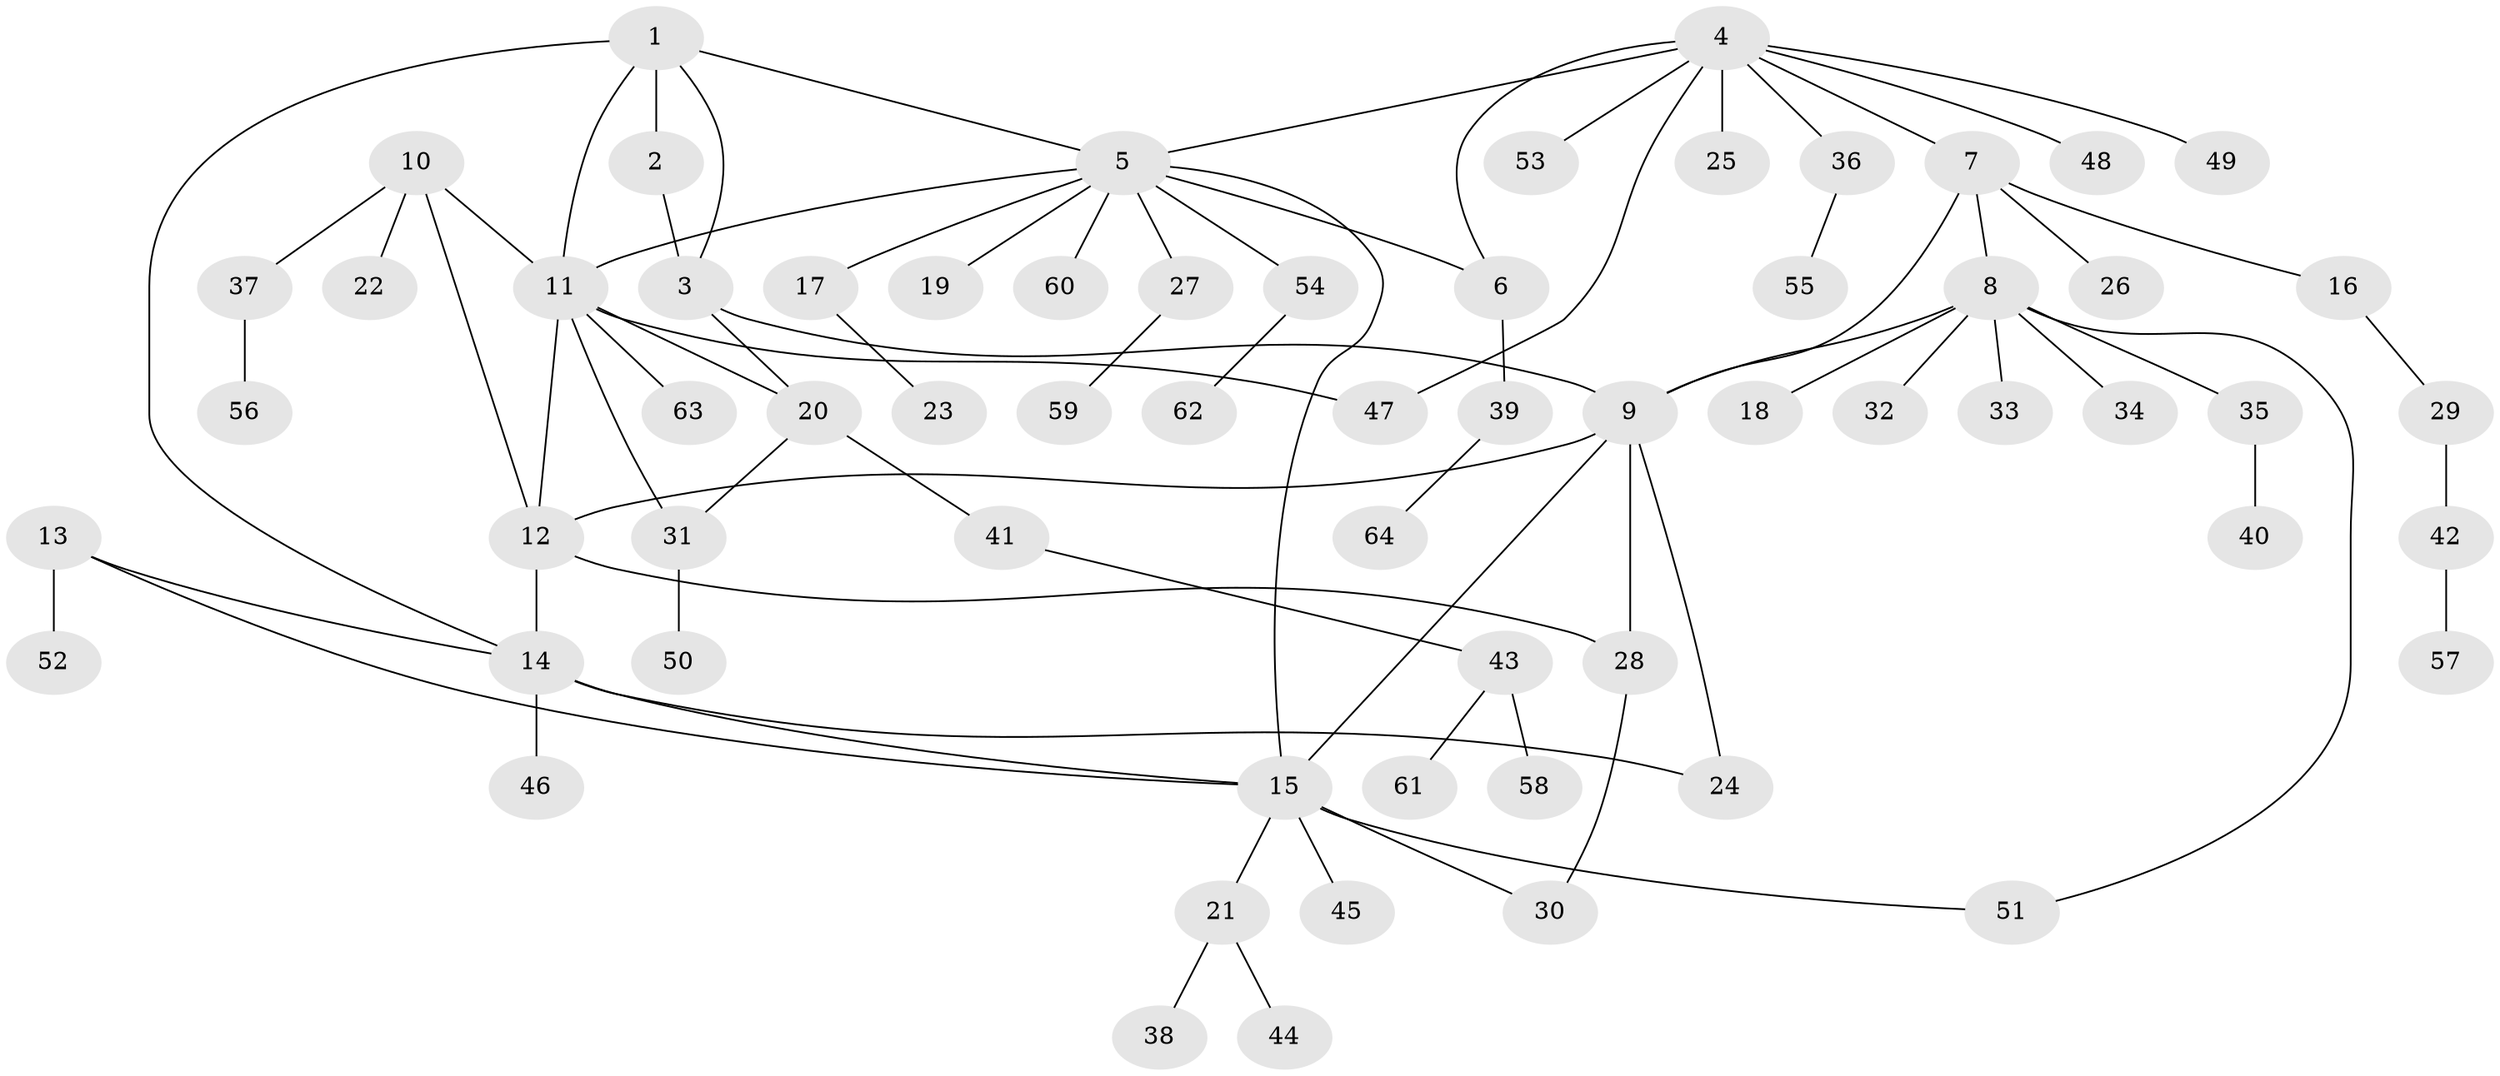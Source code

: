 // Generated by graph-tools (version 1.1) at 2025/26/03/09/25 03:26:43]
// undirected, 64 vertices, 81 edges
graph export_dot {
graph [start="1"]
  node [color=gray90,style=filled];
  1;
  2;
  3;
  4;
  5;
  6;
  7;
  8;
  9;
  10;
  11;
  12;
  13;
  14;
  15;
  16;
  17;
  18;
  19;
  20;
  21;
  22;
  23;
  24;
  25;
  26;
  27;
  28;
  29;
  30;
  31;
  32;
  33;
  34;
  35;
  36;
  37;
  38;
  39;
  40;
  41;
  42;
  43;
  44;
  45;
  46;
  47;
  48;
  49;
  50;
  51;
  52;
  53;
  54;
  55;
  56;
  57;
  58;
  59;
  60;
  61;
  62;
  63;
  64;
  1 -- 2;
  1 -- 3;
  1 -- 5;
  1 -- 11;
  1 -- 14;
  2 -- 3;
  3 -- 9;
  3 -- 20;
  4 -- 5;
  4 -- 6;
  4 -- 7;
  4 -- 25;
  4 -- 36;
  4 -- 47;
  4 -- 48;
  4 -- 49;
  4 -- 53;
  5 -- 6;
  5 -- 11;
  5 -- 15;
  5 -- 17;
  5 -- 19;
  5 -- 27;
  5 -- 54;
  5 -- 60;
  6 -- 39;
  7 -- 8;
  7 -- 9;
  7 -- 16;
  7 -- 26;
  8 -- 9;
  8 -- 18;
  8 -- 32;
  8 -- 33;
  8 -- 34;
  8 -- 35;
  8 -- 51;
  9 -- 12;
  9 -- 15;
  9 -- 24;
  9 -- 28;
  10 -- 11;
  10 -- 12;
  10 -- 22;
  10 -- 37;
  11 -- 12;
  11 -- 20;
  11 -- 31;
  11 -- 47;
  11 -- 63;
  12 -- 14;
  12 -- 28;
  13 -- 14;
  13 -- 15;
  13 -- 52;
  14 -- 15;
  14 -- 24;
  14 -- 46;
  15 -- 21;
  15 -- 30;
  15 -- 45;
  15 -- 51;
  16 -- 29;
  17 -- 23;
  20 -- 31;
  20 -- 41;
  21 -- 38;
  21 -- 44;
  27 -- 59;
  28 -- 30;
  29 -- 42;
  31 -- 50;
  35 -- 40;
  36 -- 55;
  37 -- 56;
  39 -- 64;
  41 -- 43;
  42 -- 57;
  43 -- 58;
  43 -- 61;
  54 -- 62;
}
